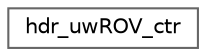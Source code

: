 digraph "Graphical Class Hierarchy"
{
 // LATEX_PDF_SIZE
  bgcolor="transparent";
  edge [fontname=Helvetica,fontsize=10,labelfontname=Helvetica,labelfontsize=10];
  node [fontname=Helvetica,fontsize=10,shape=box,height=0.2,width=0.4];
  rankdir="LR";
  Node0 [id="Node000000",label="hdr_uwROV_ctr",height=0.2,width=0.4,color="grey40", fillcolor="white", style="filled",URL="$structhdr__uwROV__ctr.html",tooltip="hdr_uwROV_ctr describes UWROV_ctr packets for controlling the ROV."];
}
